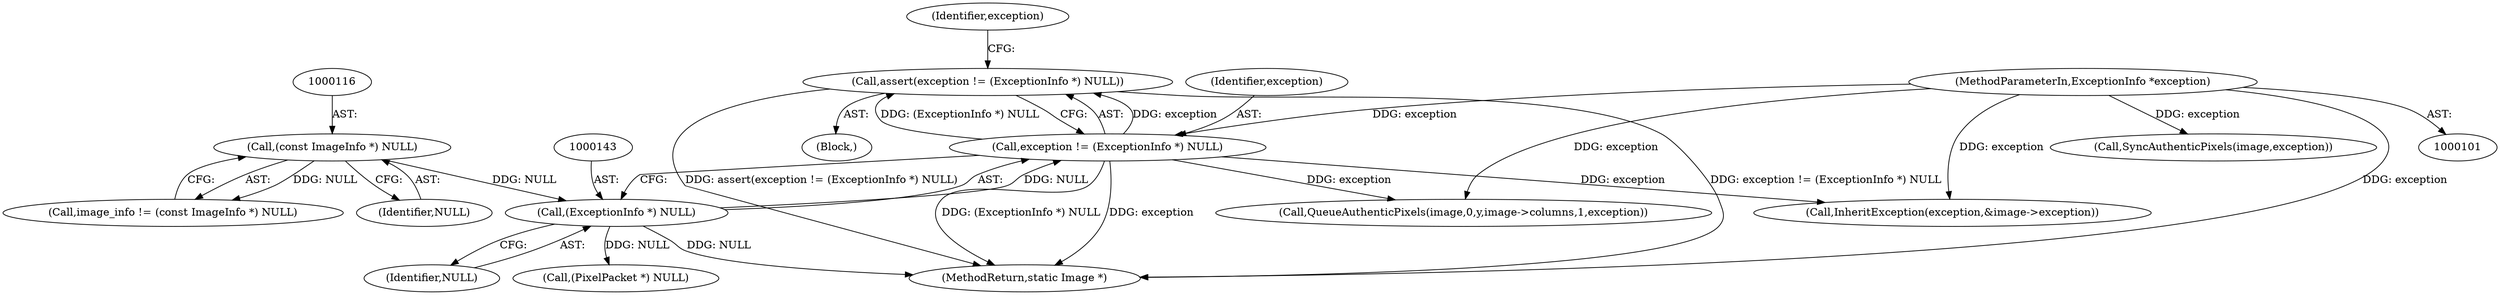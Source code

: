 digraph "0_ImageMagick_f6e9d0d9955e85bdd7540b251cd50d598dacc5e6_39@API" {
"1000139" [label="(Call,assert(exception != (ExceptionInfo *) NULL))"];
"1000140" [label="(Call,exception != (ExceptionInfo *) NULL)"];
"1000103" [label="(MethodParameterIn,ExceptionInfo *exception)"];
"1000142" [label="(Call,(ExceptionInfo *) NULL)"];
"1000115" [label="(Call,(const ImageInfo *) NULL)"];
"1000103" [label="(MethodParameterIn,ExceptionInfo *exception)"];
"1000142" [label="(Call,(ExceptionInfo *) NULL)"];
"1000113" [label="(Call,image_info != (const ImageInfo *) NULL)"];
"1000104" [label="(Block,)"];
"1000288" [label="(Call,SyncAuthenticPixels(image,exception))"];
"1000148" [label="(Identifier,exception)"];
"1000254" [label="(Call,(PixelPacket *) NULL)"];
"1000140" [label="(Call,exception != (ExceptionInfo *) NULL)"];
"1000144" [label="(Identifier,NULL)"];
"1000117" [label="(Identifier,NULL)"];
"1000192" [label="(Call,InheritException(exception,&image->exception))"];
"1000296" [label="(MethodReturn,static Image *)"];
"1000139" [label="(Call,assert(exception != (ExceptionInfo *) NULL))"];
"1000115" [label="(Call,(const ImageInfo *) NULL)"];
"1000141" [label="(Identifier,exception)"];
"1000242" [label="(Call,QueueAuthenticPixels(image,0,y,image->columns,1,exception))"];
"1000139" -> "1000104"  [label="AST: "];
"1000139" -> "1000140"  [label="CFG: "];
"1000140" -> "1000139"  [label="AST: "];
"1000148" -> "1000139"  [label="CFG: "];
"1000139" -> "1000296"  [label="DDG: assert(exception != (ExceptionInfo *) NULL)"];
"1000139" -> "1000296"  [label="DDG: exception != (ExceptionInfo *) NULL"];
"1000140" -> "1000139"  [label="DDG: exception"];
"1000140" -> "1000139"  [label="DDG: (ExceptionInfo *) NULL"];
"1000140" -> "1000142"  [label="CFG: "];
"1000141" -> "1000140"  [label="AST: "];
"1000142" -> "1000140"  [label="AST: "];
"1000140" -> "1000296"  [label="DDG: (ExceptionInfo *) NULL"];
"1000140" -> "1000296"  [label="DDG: exception"];
"1000103" -> "1000140"  [label="DDG: exception"];
"1000142" -> "1000140"  [label="DDG: NULL"];
"1000140" -> "1000192"  [label="DDG: exception"];
"1000140" -> "1000242"  [label="DDG: exception"];
"1000103" -> "1000101"  [label="AST: "];
"1000103" -> "1000296"  [label="DDG: exception"];
"1000103" -> "1000192"  [label="DDG: exception"];
"1000103" -> "1000242"  [label="DDG: exception"];
"1000103" -> "1000288"  [label="DDG: exception"];
"1000142" -> "1000144"  [label="CFG: "];
"1000143" -> "1000142"  [label="AST: "];
"1000144" -> "1000142"  [label="AST: "];
"1000142" -> "1000296"  [label="DDG: NULL"];
"1000115" -> "1000142"  [label="DDG: NULL"];
"1000142" -> "1000254"  [label="DDG: NULL"];
"1000115" -> "1000113"  [label="AST: "];
"1000115" -> "1000117"  [label="CFG: "];
"1000116" -> "1000115"  [label="AST: "];
"1000117" -> "1000115"  [label="AST: "];
"1000113" -> "1000115"  [label="CFG: "];
"1000115" -> "1000113"  [label="DDG: NULL"];
}
